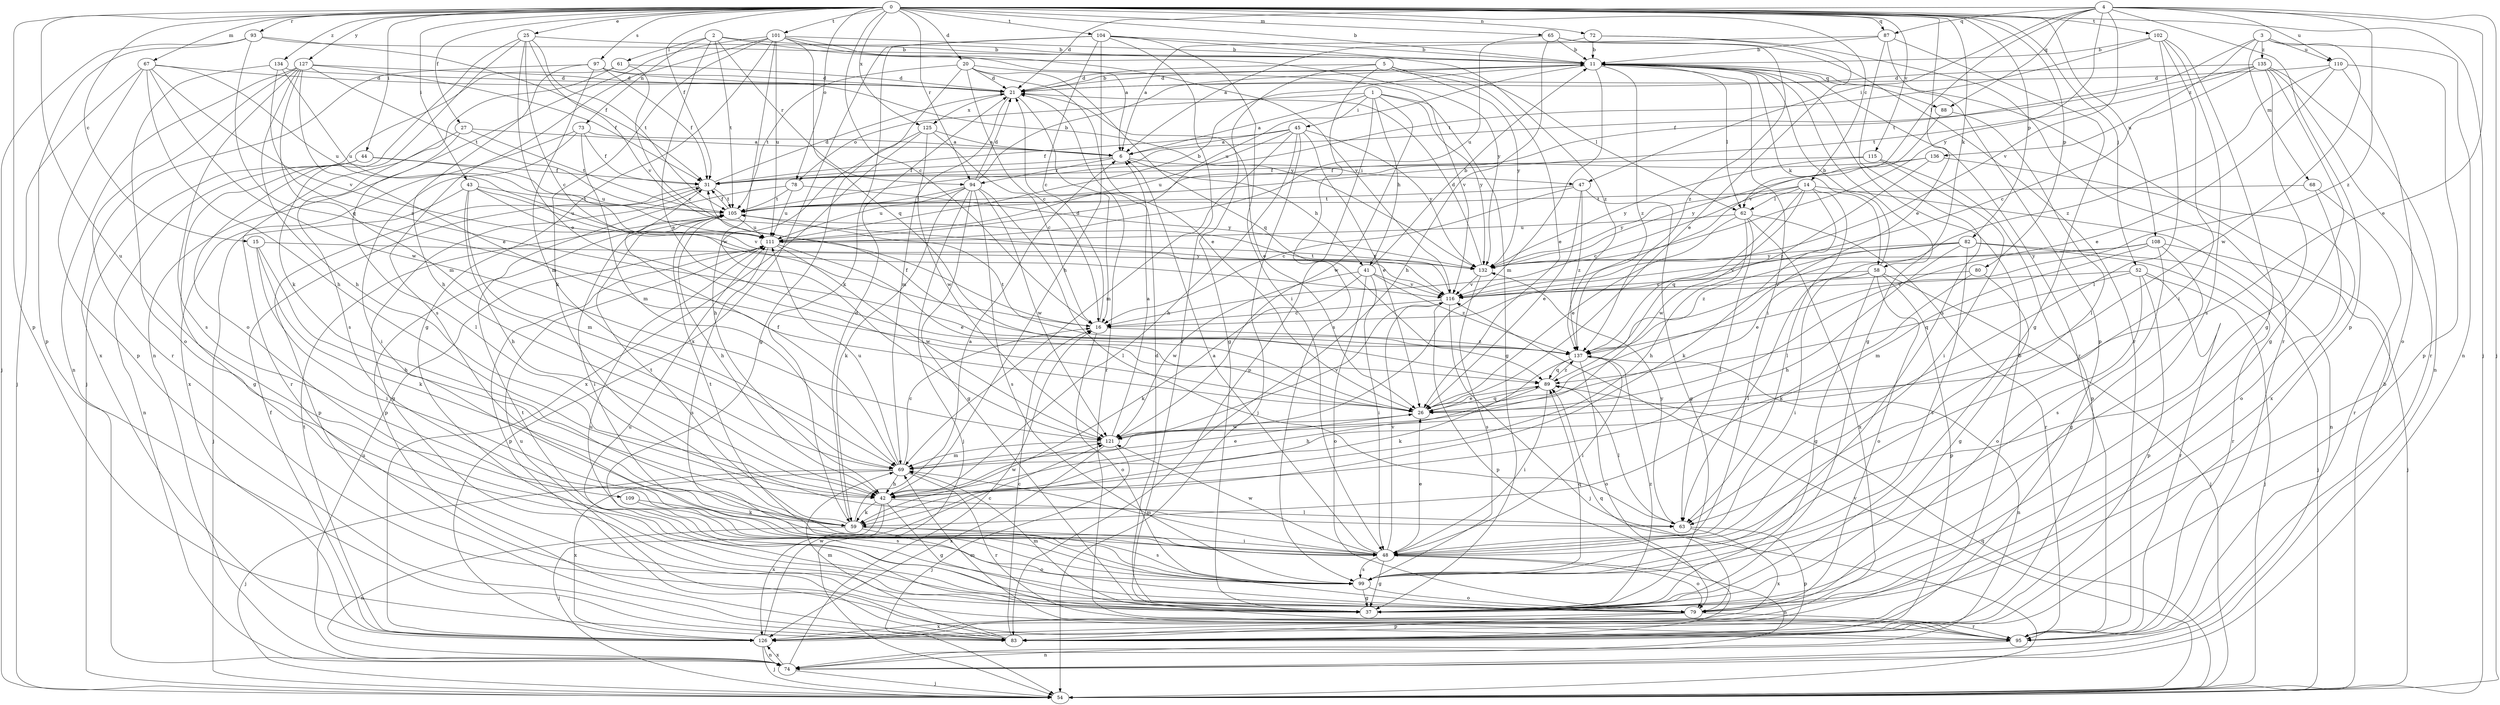 strict digraph  {
0;
1;
2;
3;
4;
5;
6;
11;
14;
15;
16;
20;
21;
25;
26;
27;
31;
37;
41;
42;
43;
44;
45;
47;
48;
52;
54;
58;
59;
61;
62;
63;
65;
67;
68;
69;
72;
73;
74;
78;
79;
80;
82;
83;
87;
88;
89;
93;
94;
95;
97;
99;
101;
102;
104;
105;
108;
109;
110;
111;
115;
116;
121;
125;
126;
127;
132;
134;
135;
136;
137;
0 -> 11  [label=b];
0 -> 14  [label=c];
0 -> 15  [label=c];
0 -> 16  [label=c];
0 -> 20  [label=d];
0 -> 25  [label=e];
0 -> 26  [label=e];
0 -> 27  [label=f];
0 -> 31  [label=f];
0 -> 43  [label=i];
0 -> 44  [label=i];
0 -> 52  [label=j];
0 -> 54  [label=j];
0 -> 58  [label=k];
0 -> 65  [label=m];
0 -> 67  [label=m];
0 -> 72  [label=n];
0 -> 78  [label=o];
0 -> 80  [label=p];
0 -> 82  [label=p];
0 -> 83  [label=p];
0 -> 87  [label=q];
0 -> 93  [label=r];
0 -> 94  [label=r];
0 -> 97  [label=s];
0 -> 101  [label=t];
0 -> 102  [label=t];
0 -> 104  [label=t];
0 -> 108  [label=u];
0 -> 109  [label=u];
0 -> 115  [label=v];
0 -> 125  [label=x];
0 -> 127  [label=y];
0 -> 134  [label=z];
1 -> 6  [label=a];
1 -> 37  [label=g];
1 -> 41  [label=h];
1 -> 45  [label=i];
1 -> 78  [label=o];
1 -> 83  [label=p];
1 -> 121  [label=w];
1 -> 132  [label=y];
2 -> 11  [label=b];
2 -> 26  [label=e];
2 -> 61  [label=l];
2 -> 73  [label=n];
2 -> 94  [label=r];
2 -> 105  [label=t];
2 -> 132  [label=y];
3 -> 68  [label=m];
3 -> 74  [label=n];
3 -> 105  [label=t];
3 -> 110  [label=u];
3 -> 121  [label=w];
3 -> 135  [label=z];
3 -> 136  [label=z];
4 -> 21  [label=d];
4 -> 26  [label=e];
4 -> 47  [label=i];
4 -> 54  [label=j];
4 -> 62  [label=l];
4 -> 83  [label=p];
4 -> 87  [label=q];
4 -> 88  [label=q];
4 -> 110  [label=u];
4 -> 116  [label=v];
4 -> 132  [label=y];
4 -> 137  [label=z];
5 -> 21  [label=d];
5 -> 26  [label=e];
5 -> 37  [label=g];
5 -> 62  [label=l];
5 -> 99  [label=s];
5 -> 132  [label=y];
6 -> 31  [label=f];
6 -> 41  [label=h];
6 -> 47  [label=i];
6 -> 94  [label=r];
11 -> 21  [label=d];
11 -> 37  [label=g];
11 -> 48  [label=i];
11 -> 58  [label=k];
11 -> 62  [label=l];
11 -> 69  [label=m];
11 -> 88  [label=q];
11 -> 95  [label=r];
11 -> 111  [label=u];
11 -> 137  [label=z];
14 -> 16  [label=c];
14 -> 59  [label=k];
14 -> 62  [label=l];
14 -> 63  [label=l];
14 -> 74  [label=n];
14 -> 89  [label=q];
14 -> 121  [label=w];
14 -> 132  [label=y];
15 -> 42  [label=h];
15 -> 48  [label=i];
15 -> 59  [label=k];
15 -> 132  [label=y];
16 -> 21  [label=d];
16 -> 79  [label=o];
16 -> 137  [label=z];
20 -> 16  [label=c];
20 -> 21  [label=d];
20 -> 26  [label=e];
20 -> 37  [label=g];
20 -> 89  [label=q];
20 -> 105  [label=t];
20 -> 116  [label=v];
21 -> 11  [label=b];
21 -> 26  [label=e];
21 -> 69  [label=m];
21 -> 95  [label=r];
21 -> 125  [label=x];
25 -> 11  [label=b];
25 -> 16  [label=c];
25 -> 26  [label=e];
25 -> 59  [label=k];
25 -> 79  [label=o];
25 -> 105  [label=t];
25 -> 116  [label=v];
26 -> 89  [label=q];
26 -> 121  [label=w];
27 -> 6  [label=a];
27 -> 63  [label=l];
27 -> 95  [label=r];
27 -> 105  [label=t];
31 -> 21  [label=d];
31 -> 37  [label=g];
31 -> 83  [label=p];
31 -> 105  [label=t];
37 -> 21  [label=d];
37 -> 69  [label=m];
37 -> 111  [label=u];
37 -> 137  [label=z];
41 -> 11  [label=b];
41 -> 48  [label=i];
41 -> 59  [label=k];
41 -> 79  [label=o];
41 -> 116  [label=v];
41 -> 121  [label=w];
41 -> 137  [label=z];
42 -> 37  [label=g];
42 -> 54  [label=j];
42 -> 59  [label=k];
42 -> 63  [label=l];
42 -> 121  [label=w];
42 -> 126  [label=x];
43 -> 42  [label=h];
43 -> 54  [label=j];
43 -> 69  [label=m];
43 -> 105  [label=t];
43 -> 111  [label=u];
43 -> 116  [label=v];
44 -> 31  [label=f];
44 -> 37  [label=g];
44 -> 74  [label=n];
44 -> 111  [label=u];
45 -> 6  [label=a];
45 -> 26  [label=e];
45 -> 31  [label=f];
45 -> 42  [label=h];
45 -> 54  [label=j];
45 -> 69  [label=m];
45 -> 111  [label=u];
45 -> 132  [label=y];
47 -> 16  [label=c];
47 -> 26  [label=e];
47 -> 37  [label=g];
47 -> 105  [label=t];
47 -> 137  [label=z];
48 -> 6  [label=a];
48 -> 26  [label=e];
48 -> 37  [label=g];
48 -> 69  [label=m];
48 -> 74  [label=n];
48 -> 79  [label=o];
48 -> 99  [label=s];
48 -> 105  [label=t];
48 -> 116  [label=v];
48 -> 121  [label=w];
52 -> 54  [label=j];
52 -> 79  [label=o];
52 -> 83  [label=p];
52 -> 89  [label=q];
52 -> 95  [label=r];
52 -> 116  [label=v];
54 -> 11  [label=b];
54 -> 89  [label=q];
54 -> 116  [label=v];
58 -> 11  [label=b];
58 -> 37  [label=g];
58 -> 48  [label=i];
58 -> 54  [label=j];
58 -> 63  [label=l];
58 -> 79  [label=o];
58 -> 83  [label=p];
58 -> 116  [label=v];
59 -> 6  [label=a];
59 -> 21  [label=d];
59 -> 48  [label=i];
59 -> 74  [label=n];
59 -> 79  [label=o];
59 -> 99  [label=s];
59 -> 105  [label=t];
61 -> 16  [label=c];
61 -> 21  [label=d];
61 -> 54  [label=j];
61 -> 99  [label=s];
62 -> 26  [label=e];
62 -> 42  [label=h];
62 -> 63  [label=l];
62 -> 95  [label=r];
62 -> 111  [label=u];
62 -> 126  [label=x];
63 -> 83  [label=p];
63 -> 126  [label=x];
63 -> 132  [label=y];
65 -> 11  [label=b];
65 -> 42  [label=h];
65 -> 95  [label=r];
65 -> 111  [label=u];
65 -> 137  [label=z];
67 -> 21  [label=d];
67 -> 42  [label=h];
67 -> 54  [label=j];
67 -> 83  [label=p];
67 -> 111  [label=u];
67 -> 116  [label=v];
67 -> 121  [label=w];
68 -> 79  [label=o];
68 -> 95  [label=r];
68 -> 105  [label=t];
69 -> 16  [label=c];
69 -> 26  [label=e];
69 -> 31  [label=f];
69 -> 42  [label=h];
69 -> 54  [label=j];
69 -> 95  [label=r];
69 -> 111  [label=u];
69 -> 126  [label=x];
72 -> 6  [label=a];
72 -> 11  [label=b];
72 -> 26  [label=e];
72 -> 95  [label=r];
73 -> 6  [label=a];
73 -> 31  [label=f];
73 -> 48  [label=i];
73 -> 69  [label=m];
73 -> 126  [label=x];
74 -> 16  [label=c];
74 -> 54  [label=j];
74 -> 111  [label=u];
74 -> 126  [label=x];
78 -> 83  [label=p];
78 -> 105  [label=t];
78 -> 111  [label=u];
78 -> 132  [label=y];
79 -> 83  [label=p];
79 -> 89  [label=q];
79 -> 95  [label=r];
79 -> 105  [label=t];
79 -> 111  [label=u];
79 -> 126  [label=x];
80 -> 37  [label=g];
80 -> 59  [label=k];
80 -> 116  [label=v];
82 -> 42  [label=h];
82 -> 54  [label=j];
82 -> 95  [label=r];
82 -> 99  [label=s];
82 -> 116  [label=v];
82 -> 132  [label=y];
82 -> 137  [label=z];
83 -> 16  [label=c];
83 -> 69  [label=m];
83 -> 111  [label=u];
87 -> 6  [label=a];
87 -> 11  [label=b];
87 -> 37  [label=g];
87 -> 83  [label=p];
87 -> 99  [label=s];
88 -> 63  [label=l];
88 -> 116  [label=v];
89 -> 26  [label=e];
89 -> 42  [label=h];
89 -> 48  [label=i];
89 -> 63  [label=l];
89 -> 137  [label=z];
93 -> 11  [label=b];
93 -> 31  [label=f];
93 -> 54  [label=j];
93 -> 83  [label=p];
93 -> 89  [label=q];
94 -> 11  [label=b];
94 -> 21  [label=d];
94 -> 37  [label=g];
94 -> 54  [label=j];
94 -> 59  [label=k];
94 -> 63  [label=l];
94 -> 99  [label=s];
94 -> 105  [label=t];
94 -> 111  [label=u];
94 -> 121  [label=w];
95 -> 69  [label=m];
95 -> 74  [label=n];
97 -> 21  [label=d];
97 -> 31  [label=f];
97 -> 42  [label=h];
97 -> 69  [label=m];
97 -> 126  [label=x];
97 -> 132  [label=y];
99 -> 37  [label=g];
99 -> 79  [label=o];
99 -> 89  [label=q];
101 -> 6  [label=a];
101 -> 11  [label=b];
101 -> 37  [label=g];
101 -> 59  [label=k];
101 -> 74  [label=n];
101 -> 89  [label=q];
101 -> 99  [label=s];
101 -> 111  [label=u];
101 -> 116  [label=v];
101 -> 121  [label=w];
102 -> 11  [label=b];
102 -> 37  [label=g];
102 -> 48  [label=i];
102 -> 63  [label=l];
102 -> 99  [label=s];
102 -> 105  [label=t];
104 -> 11  [label=b];
104 -> 16  [label=c];
104 -> 42  [label=h];
104 -> 48  [label=i];
104 -> 59  [label=k];
104 -> 95  [label=r];
104 -> 126  [label=x];
104 -> 137  [label=z];
105 -> 31  [label=f];
105 -> 42  [label=h];
105 -> 48  [label=i];
105 -> 111  [label=u];
108 -> 26  [label=e];
108 -> 37  [label=g];
108 -> 54  [label=j];
108 -> 69  [label=m];
108 -> 99  [label=s];
108 -> 132  [label=y];
109 -> 59  [label=k];
109 -> 99  [label=s];
110 -> 21  [label=d];
110 -> 26  [label=e];
110 -> 79  [label=o];
110 -> 83  [label=p];
110 -> 137  [label=z];
111 -> 11  [label=b];
111 -> 26  [label=e];
111 -> 83  [label=p];
111 -> 99  [label=s];
111 -> 121  [label=w];
111 -> 132  [label=y];
115 -> 31  [label=f];
115 -> 48  [label=i];
115 -> 83  [label=p];
115 -> 132  [label=y];
116 -> 16  [label=c];
116 -> 54  [label=j];
116 -> 83  [label=p];
116 -> 105  [label=t];
121 -> 6  [label=a];
121 -> 54  [label=j];
121 -> 69  [label=m];
121 -> 116  [label=v];
121 -> 126  [label=x];
125 -> 6  [label=a];
125 -> 16  [label=c];
125 -> 42  [label=h];
125 -> 121  [label=w];
125 -> 126  [label=x];
126 -> 11  [label=b];
126 -> 31  [label=f];
126 -> 54  [label=j];
126 -> 74  [label=n];
126 -> 105  [label=t];
126 -> 121  [label=w];
127 -> 21  [label=d];
127 -> 26  [label=e];
127 -> 31  [label=f];
127 -> 42  [label=h];
127 -> 69  [label=m];
127 -> 74  [label=n];
127 -> 95  [label=r];
127 -> 99  [label=s];
127 -> 105  [label=t];
132 -> 21  [label=d];
132 -> 99  [label=s];
132 -> 116  [label=v];
134 -> 21  [label=d];
134 -> 79  [label=o];
134 -> 111  [label=u];
134 -> 137  [label=z];
135 -> 16  [label=c];
135 -> 21  [label=d];
135 -> 31  [label=f];
135 -> 37  [label=g];
135 -> 48  [label=i];
135 -> 74  [label=n];
135 -> 95  [label=r];
135 -> 105  [label=t];
136 -> 31  [label=f];
136 -> 126  [label=x];
136 -> 132  [label=y];
136 -> 137  [label=z];
137 -> 31  [label=f];
137 -> 48  [label=i];
137 -> 59  [label=k];
137 -> 74  [label=n];
137 -> 79  [label=o];
137 -> 89  [label=q];
137 -> 105  [label=t];
}
